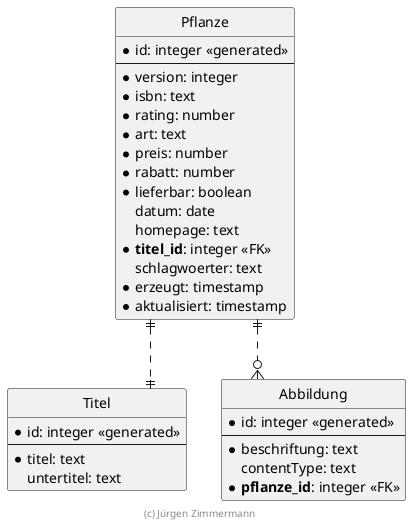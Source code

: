 ' Copyright (C) 2019 - present Juergen Zimmermann, Hochschule Karlsruhe
'
' This program is free software: you can redistribute it and/or modify
' it under the terms of the GNU General Public License as published by
' the Free Software Foundation, either version 3 of the License, or
' (at your option) any later version.
'
' This program is distributed in the hope that it will be useful,
' but WITHOUT ANY WARRANTY; without even the implied warranty of
' MERCHANTABILITY or FITNESS FOR A PARTICULAR PURPOSE.  See the
' GNU General Public License for more details.
'
' You should have received a copy of the GNU General Public License
' along with this program.  If not, see <https://www.gnu.org/licenses/>.

' Preview durch <Alt>d

@startuml ER Diagramm

' hide the spot
hide circle

' evtl. Prbleme mit Kraehenfuessen vermeiden
skinparam linetype ortho

entity "Pflanze" {
  * id: integer <<generated>>
  --
  * version: integer
  * isbn: text
  * rating: number
  * art: text
  * preis: number
  * rabatt: number
  * lieferbar: boolean
    datum: date
    homepage: text
  * **titel_id**: integer <<FK>>
    schlagwoerter: text
  * erzeugt: timestamp
  * aktualisiert: timestamp
}

entity "Titel" {
  * id: integer <<generated>>
  --
  * titel: text
    untertitel: text
}

entity "Abbildung" {
  * id: integer <<generated>>
  --
  * beschriftung: text
    contentType: text
  * **pflanze_id**: integer <<FK>>
}

Pflanze ||..|| Titel
Pflanze ||..o{ Abbildung

footer (c) Jürgen Zimmermann

@enduml
